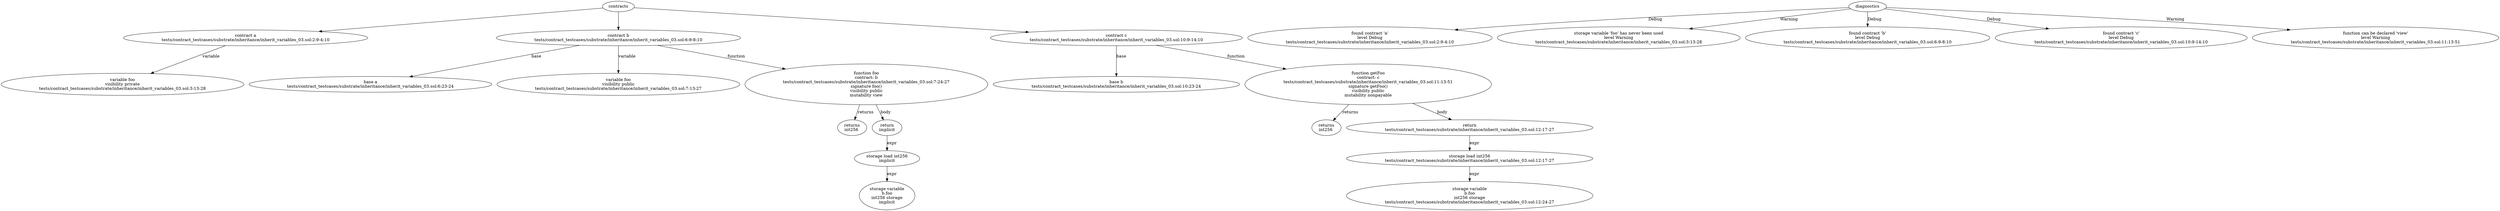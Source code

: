 strict digraph "tests/contract_testcases/substrate/inheritance/inherit_variables_03.sol" {
	contract [label="contract a\ntests/contract_testcases/substrate/inheritance/inherit_variables_03.sol:2:9-4:10"]
	var [label="variable foo\nvisibility private\ntests/contract_testcases/substrate/inheritance/inherit_variables_03.sol:3:13-28"]
	contract_3 [label="contract b\ntests/contract_testcases/substrate/inheritance/inherit_variables_03.sol:6:9-8:10"]
	base [label="base a\ntests/contract_testcases/substrate/inheritance/inherit_variables_03.sol:6:23-24"]
	var_5 [label="variable foo\nvisibility public\ntests/contract_testcases/substrate/inheritance/inherit_variables_03.sol:7:13-27"]
	foo [label="function foo\ncontract: b\ntests/contract_testcases/substrate/inheritance/inherit_variables_03.sol:7:24-27\nsignature foo()\nvisibility public\nmutability view"]
	returns [label="returns\nint256 "]
	return [label="return\nimplicit"]
	storage_load [label="storage load int256\nimplicit"]
	storage_var [label="storage variable\nb.foo\nint256 storage\nimplicit"]
	contract_11 [label="contract c\ntests/contract_testcases/substrate/inheritance/inherit_variables_03.sol:10:9-14:10"]
	base_12 [label="base b\ntests/contract_testcases/substrate/inheritance/inherit_variables_03.sol:10:23-24"]
	getFoo [label="function getFoo\ncontract: c\ntests/contract_testcases/substrate/inheritance/inherit_variables_03.sol:11:13-51\nsignature getFoo()\nvisibility public\nmutability nonpayable"]
	returns_14 [label="returns\nint256 "]
	return_15 [label="return\ntests/contract_testcases/substrate/inheritance/inherit_variables_03.sol:12:17-27"]
	storage_load_16 [label="storage load int256\ntests/contract_testcases/substrate/inheritance/inherit_variables_03.sol:12:17-27"]
	storage_var_17 [label="storage variable\nb.foo\nint256 storage\ntests/contract_testcases/substrate/inheritance/inherit_variables_03.sol:12:24-27"]
	diagnostic [label="found contract 'a'\nlevel Debug\ntests/contract_testcases/substrate/inheritance/inherit_variables_03.sol:2:9-4:10"]
	diagnostic_20 [label="storage variable 'foo' has never been used\nlevel Warning\ntests/contract_testcases/substrate/inheritance/inherit_variables_03.sol:3:13-28"]
	diagnostic_21 [label="found contract 'b'\nlevel Debug\ntests/contract_testcases/substrate/inheritance/inherit_variables_03.sol:6:9-8:10"]
	diagnostic_22 [label="found contract 'c'\nlevel Debug\ntests/contract_testcases/substrate/inheritance/inherit_variables_03.sol:10:9-14:10"]
	diagnostic_23 [label="function can be declared 'view'\nlevel Warning\ntests/contract_testcases/substrate/inheritance/inherit_variables_03.sol:11:13-51"]
	contracts -> contract
	contract -> var [label="variable"]
	contracts -> contract_3
	contract_3 -> base [label="base"]
	contract_3 -> var_5 [label="variable"]
	contract_3 -> foo [label="function"]
	foo -> returns [label="returns"]
	foo -> return [label="body"]
	return -> storage_load [label="expr"]
	storage_load -> storage_var [label="expr"]
	contracts -> contract_11
	contract_11 -> base_12 [label="base"]
	contract_11 -> getFoo [label="function"]
	getFoo -> returns_14 [label="returns"]
	getFoo -> return_15 [label="body"]
	return_15 -> storage_load_16 [label="expr"]
	storage_load_16 -> storage_var_17 [label="expr"]
	diagnostics -> diagnostic [label="Debug"]
	diagnostics -> diagnostic_20 [label="Warning"]
	diagnostics -> diagnostic_21 [label="Debug"]
	diagnostics -> diagnostic_22 [label="Debug"]
	diagnostics -> diagnostic_23 [label="Warning"]
}
